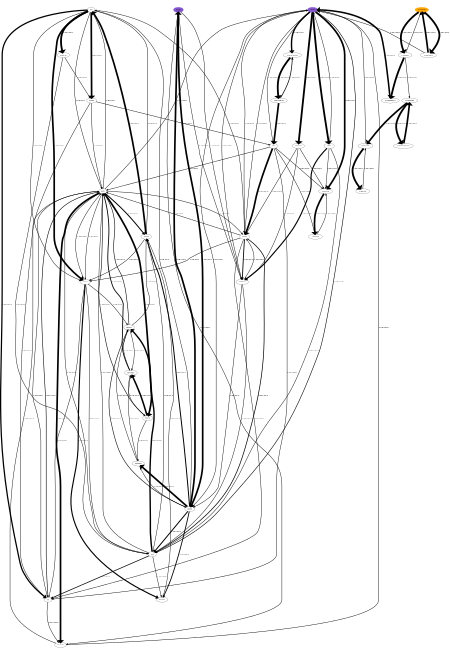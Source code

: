 digraph {
    graph [b="0,0,1558,558", rankdir=TB, center=true, splines=True, size="3,5!", dpi=400, ratio="fill"];
	NO -> N2 [label="2.4E-02%" fontcolor=black fontname=serif fontsize=16 penwidth=3]
	NO -> NNH [label="4.9E+01%" fontcolor=black fontname=serif fontsize=16 penwidth=7]
	NO -> NH [label="3.4E-02%" fontcolor=black fontname=serif fontsize=16 penwidth=3]
	NO -> N [label="1.0E+00%" fontcolor=black fontname=serif fontsize=16 penwidth=3]
	NO -> N2O [label="1.3E-02%" fontcolor=black fontname=serif fontsize=16 penwidth=3]
	NO -> NO2 [label="9.9E+01%" fontcolor=black fontname=serif fontsize=16 penwidth=12]
	NO -> HCN [label="1.3E+00%" fontcolor=black fontname=serif fontsize=16 penwidth=3]
	NO -> NCO [label="1.9E-02%" fontcolor=black fontname=serif fontsize=16 penwidth=3]
	NO -> H2CN [label="9.2E+01%" fontcolor=black fontname=serif fontsize=16 penwidth=12]
	N -> NO [label="1.6E+01%" fontcolor=black fontname=serif fontsize=16 penwidth=4]
	N -> H2CN [label="5.7E+00%" fontcolor=black fontname=serif fontsize=16 penwidth=3]
	C5H5N -> C5H4N [label="1.0E+02%" fontcolor=black fontname=serif fontsize=16 penwidth=13]
	C5H5N -> C5H5NO [label="1.0E+02%" fontcolor=black fontname=serif fontsize=16 penwidth=13]
	NCO -> N2 [label="1.8E-02%" fontcolor=black fontname=serif fontsize=16 penwidth=3]
	NCO -> NH [label="2.6E+01%" fontcolor=black fontname=serif fontsize=16 penwidth=5]
	NCO -> N [label="5.8E+00%" fontcolor=black fontname=serif fontsize=16 penwidth=3]
	NCO -> N2O [label="1.3E-02%" fontcolor=black fontname=serif fontsize=16 penwidth=3]
	NCO -> NO [label="4.3E+00%" fontcolor=black fontname=serif fontsize=16 penwidth=3]
	NCO -> HCN [label="1.1E-02%" fontcolor=black fontname=serif fontsize=16 penwidth=3]
	NCO -> HNCO [label="3.2E+01%" fontcolor=black fontname=serif fontsize=16 penwidth=6]
	N2O -> N2 [label="4.4E+00%" fontcolor=black fontname=serif fontsize=16 penwidth=3]
	N2O -> N2H2 [label="5.8E+01%" fontcolor=black fontname=serif fontsize=16 penwidth=8]
	N2O -> NH [label="6.3E-01%" fontcolor=black fontname=serif fontsize=16 penwidth=3]
	N2O -> HNO [label="1.9E-02%" fontcolor=black fontname=serif fontsize=16 penwidth=3]
	N2O -> N [label="1.1E-01%" fontcolor=black fontname=serif fontsize=16 penwidth=3]
	N2O -> NO [label="1.4E+00%" fontcolor=black fontname=serif fontsize=16 penwidth=3]
	HCN -> NH2 [label="6.2E-02%" fontcolor=black fontname=serif fontsize=16 penwidth=3]
	HCN -> NH [label="1.9E+01%" fontcolor=black fontname=serif fontsize=16 penwidth=4]
	HCN -> HNC [label="1.0E+02%" fontcolor=black fontname=serif fontsize=16 penwidth=13]
	HCN -> CN [label="5.2E-01%" fontcolor=black fontname=serif fontsize=16 penwidth=3]
	HCN -> HNCO [label="8.7E+00%" fontcolor=black fontname=serif fontsize=16 penwidth=3]
	HCN -> NCO [label="6.1E+00%" fontcolor=black fontname=serif fontsize=16 penwidth=3]
	HCN -> CH2CHCN [label="7.7E+01%" fontcolor=black fontname=serif fontsize=16 penwidth=10]
	HCN -> HOCN [label="1.0E+02%" fontcolor=black fontname=serif fontsize=16 penwidth=13]
	HCN -> CH3CN [label="9.0E+01%" fontcolor=black fontname=serif fontsize=16 penwidth=12]
	N2 -> NNH [label="6.6E-01%" fontcolor=black fontname=serif fontsize=16 penwidth=3]
	N2 -> NH2 [label="1.0E-01%" fontcolor=black fontname=serif fontsize=16 penwidth=3]
	N2 -> N [label="6.6E+01%" fontcolor=black fontname=serif fontsize=16 penwidth=9]
	N2 -> N2O [label="1.0E+02%" fontcolor=black fontname=serif fontsize=16 penwidth=12]
	N2 -> NO [label="1.8E-01%" fontcolor=black fontname=serif fontsize=16 penwidth=3]
	N2 -> NCN [label="1.0E+02%" fontcolor=black fontname=serif fontsize=16 penwidth=12]
	N2 -> HNCN [label="1.0E+02%" fontcolor=black fontname=serif fontsize=16 penwidth=13]
	H2CN -> NO [label="3.0E-02%" fontcolor=black fontname=serif fontsize=16 penwidth=3]
	H2CN -> HCN [label="3.8E+00%" fontcolor=black fontname=serif fontsize=16 penwidth=3]
	NNH -> N2 [label="9.6E+01%" fontcolor=black fontname=serif fontsize=16 penwidth=12]
	NNH -> NH [label="1.6E-01%" fontcolor=black fontname=serif fontsize=16 penwidth=3]
	NNH -> N2O [label="1.2E-02%" fontcolor=black fontname=serif fontsize=16 penwidth=3]
	NO2 -> HONO [label="8.9E+01%" fontcolor=black fontname=serif fontsize=16 penwidth=11]
	NO2 -> H2NO [label="1.4E-02%" fontcolor=black fontname=serif fontsize=16 penwidth=3]
	NO2 -> NO [label="1.4E+01%" fontcolor=black fontname=serif fontsize=16 penwidth=4]
	NH -> N2H2 [label="5.4E+00%" fontcolor=black fontname=serif fontsize=16 penwidth=3]
	NH -> HNO [label="7.6E+01%" fontcolor=black fontname=serif fontsize=16 penwidth=10]
	NH -> N [label="2.1E+01%" fontcolor=black fontname=serif fontsize=16 penwidth=5]
	NH -> NO [label="6.9E+00%" fontcolor=black fontname=serif fontsize=16 penwidth=3]
	NH3 -> NH2 [label="9.9E+01%" fontcolor=black fontname=serif fontsize=16 penwidth=12]
	NH3 -> HNCO [label="2.2E-02%" fontcolor=black fontname=serif fontsize=16 penwidth=3]
	NH3 -> H2CN [label="2.7E+00%" fontcolor=black fontname=serif fontsize=16 penwidth=3]
	C5H4N -> C5H5N [label="2.1E-01%" fontcolor=black fontname=serif fontsize=16 penwidth=3]
	C5H4N -> C5H4NO [label="5.4E-02%" fontcolor=black fontname=serif fontsize=16 penwidth=3]
	C5H4N -> C5H4NO2 [label="1.0E+02%" fontcolor=black fontname=serif fontsize=16 penwidth=13]
	C5H5NO -> HCN [label="8.9E+00%" fontcolor=black fontname=serif fontsize=16 penwidth=3]
	C5H5NO -> C5H5N [label="1.0E+02%" fontcolor=black fontname=serif fontsize=16 penwidth=12]
	HNCO -> NH2 [label="9.6E-01%" fontcolor=black fontname=serif fontsize=16 penwidth=3]
	HNCO -> NH [label="7.4E+00%" fontcolor=black fontname=serif fontsize=16 penwidth=3]
	HNCO -> NH3 [label="5.2E-02%" fontcolor=black fontname=serif fontsize=16 penwidth=3]
	HNCO -> NCO [label="1.4E+00%" fontcolor=black fontname=serif fontsize=16 penwidth=3]
	N2H2 -> NNH [label="8.2E-01%" fontcolor=black fontname=serif fontsize=16 penwidth=3]
	HNO -> NNH [label="3.3E-01%" fontcolor=black fontname=serif fontsize=16 penwidth=3]
	HNO -> HONO [label="8.8E+00%" fontcolor=black fontname=serif fontsize=16 penwidth=3]
	HNO -> NO [label="1.5E+01%" fontcolor=black fontname=serif fontsize=16 penwidth=4]
	NH2 -> N2H2 [label="3.7E+01%" fontcolor=black fontname=serif fontsize=16 penwidth=6]
	NH2 -> NNH [label="4.9E+01%" fontcolor=black fontname=serif fontsize=16 penwidth=7]
	NH2 -> NH [label="4.3E+01%" fontcolor=black fontname=serif fontsize=16 penwidth=7]
	NH2 -> HNO [label="1.8E+01%" fontcolor=black fontname=serif fontsize=16 penwidth=4]
	NH2 -> H2NO [label="1.0E+02%" fontcolor=black fontname=serif fontsize=16 penwidth=12]
	NH2 -> NH3 [label="1.0E+02%" fontcolor=black fontname=serif fontsize=16 penwidth=12]
	HNC -> NH [label="3.0E+00%" fontcolor=black fontname=serif fontsize=16 penwidth=3]
	HNC -> HCN [label="2.7E-02%" fontcolor=black fontname=serif fontsize=16 penwidth=3]
	HNC -> HNCO [label="6.0E+01%" fontcolor=black fontname=serif fontsize=16 penwidth=8]
	HNC -> CH3CN [label="5.0E-01%" fontcolor=black fontname=serif fontsize=16 penwidth=3]
	CN -> N [label="6.6E+00%" fontcolor=black fontname=serif fontsize=16 penwidth=3]
	CN -> NO [label="4.4E+00%" fontcolor=black fontname=serif fontsize=16 penwidth=3]
	CN -> NCO [label="9.2E+01%" fontcolor=black fontname=serif fontsize=16 penwidth=12]
	CN -> CH3CN [label="1.9E+00%" fontcolor=black fontname=serif fontsize=16 penwidth=3]
	CN -> CH2CN [label="4.1E+00%" fontcolor=black fontname=serif fontsize=16 penwidth=3]
	CH2CHCN -> CHCHCN [label="1.0E+02%" fontcolor=black fontname=serif fontsize=16 penwidth=13]
	HOCN -> HNCO [label="2.4E-02%" fontcolor=black fontname=serif fontsize=16 penwidth=3]
	HOCN -> NCO [label="5.4E-01%" fontcolor=black fontname=serif fontsize=16 penwidth=3]
	HOCN -> CH3CN [label="1.4E+00%" fontcolor=black fontname=serif fontsize=16 penwidth=3]
	CH3CN -> CH2CN [label="9.6E+01%" fontcolor=black fontname=serif fontsize=16 penwidth=12]
	NCN -> N [label="5.6E-02%" fontcolor=black fontname=serif fontsize=16 penwidth=3]
	NCN -> NO [label="1.3E-02%" fontcolor=black fontname=serif fontsize=16 penwidth=3]
	NCN -> CN [label="5.3E-02%" fontcolor=black fontname=serif fontsize=16 penwidth=3]
	HNCN -> NH [label="3.2E-02%" fontcolor=black fontname=serif fontsize=16 penwidth=3]
	HNCN -> NCN [label="1.5E-02%" fontcolor=black fontname=serif fontsize=16 penwidth=3]
	HONO -> HNO [label="4.7E-02%" fontcolor=black fontname=serif fontsize=16 penwidth=3]
	HONO -> NO [label="3.8E+01%" fontcolor=black fontname=serif fontsize=16 penwidth=6]
	HONO -> NO2 [label="6.8E-01%" fontcolor=black fontname=serif fontsize=16 penwidth=3]
	H2NO -> NH2 [label="9.2E-02%" fontcolor=black fontname=serif fontsize=16 penwidth=3]
	H2NO -> HNO [label="5.8E+00%" fontcolor=black fontname=serif fontsize=16 penwidth=3]
	H2NO -> HONO [label="1.9E+00%" fontcolor=black fontname=serif fontsize=16 penwidth=3]
	C5H4NO -> PYRLYL [label="9.3E+01%" fontcolor=black fontname=serif fontsize=16 penwidth=12]
	C5H4NO -> BNC4H4CO [label="1.0E+02%" fontcolor=black fontname=serif fontsize=16 penwidth=13]
	C5H4NO2 -> HCN [label="8.1E+01%" fontcolor=black fontname=serif fontsize=16 penwidth=11]
	CH2CN -> CH3CN [label="6.0E+00%" fontcolor=black fontname=serif fontsize=16 penwidth=3]
	CHCHCN -> CN [label="9.9E+01%" fontcolor=black fontname=serif fontsize=16 penwidth=12]
	CHCHCN -> CH2CHCN [label="2.3E+01%" fontcolor=black fontname=serif fontsize=16 penwidth=5]
	PYRLYL -> HCN [label="4.8E+00%" fontcolor=black fontname=serif fontsize=16 penwidth=3]
	PYRLYL -> C4H5N [label="1.0E+02%" fontcolor=black fontname=serif fontsize=16 penwidth=13]
	BNC4H4CO -> C5H4NO [label="1.0E+02%" fontcolor=black fontname=serif fontsize=16 penwidth=12]
	C4H5N -> PYRLYL [label="7.2E+00%" fontcolor=black fontname=serif fontsize=16 penwidth=3]
	NO [fontname=serif fontsize=16]
	N [fontname=serif fontsize=16]
	C5H5N [fontname=serif fontsize=16]
	NCO [fontname=serif fontsize=16]
	N2O [fontname=serif fontsize=16]
	HCN [fontname=serif fontsize=16]
	N2 [fontname=serif fontsize=16]
	H2CN [fontname=serif fontsize=16]
	NNH [fontname=serif fontsize=16]
	NO2 [fontname=serif fontsize=16]
	NH [fontname=serif fontsize=16]
	NH3 [fontname=serif fontsize=16]
	C5H4N [fontname=serif fontsize=16]
	C5H5NO [fontname=serif fontsize=16]
	HNCO [fontname=serif fontsize=16]
	N2H2 [fontname=serif fontsize=16]
	HNO [fontname=serif fontsize=16]
	NH2 [fontname=serif fontsize=16]
	HNC [fontname=serif fontsize=16]
	CN [fontname=serif fontsize=16]
	CH2CHCN [fontname=serif fontsize=16]
	HOCN [fontname=serif fontsize=16]
	CH3CN [fontname=serif fontsize=16]
	NCN [fontname=serif fontsize=16]
	HNCN [fontname=serif fontsize=16]
	HONO [fontname=serif fontsize=16]
	H2NO [fontname=serif fontsize=16]
	C5H4NO [fontname=serif fontsize=16]
	C5H4NO2 [fontname=serif fontsize=16]
	CH2CN [fontname=serif fontsize=16]
	CHCHCN [fontname=serif fontsize=16]
	PYRLYL [fontname=serif fontsize=16]
	BNC4H4CO [fontname=serif fontsize=16]
	C4H5N [fontname=serif fontsize=16]
	HCN [color="#500dbab1" fillcolor="#500dbab1" style=filled]
	NH3 [color="#500dbab1" fillcolor="#500dbab1" style=filled]
	C5H5N [color=orange fillcolor=orange style=filled]

    {rank="source"; C5H5N,NH3,HCN,N2}
}
